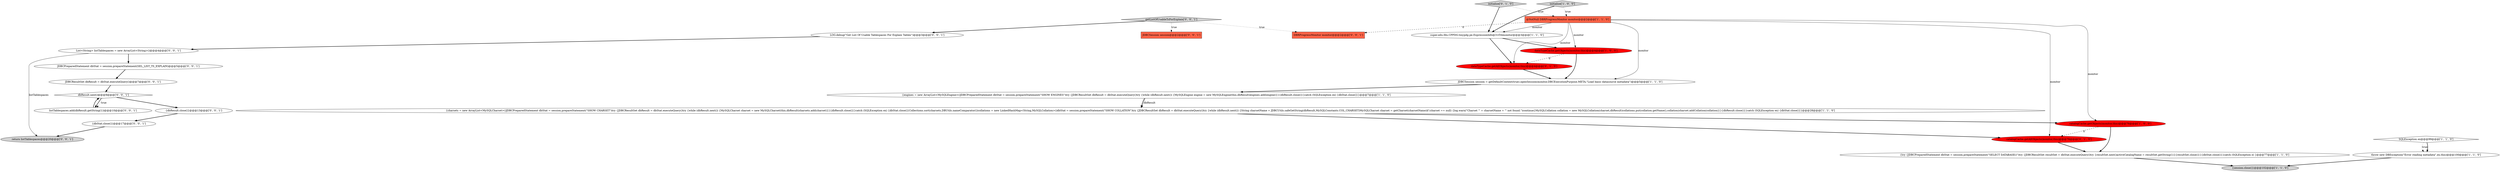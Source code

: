 digraph {
20 [style = filled, label = "List<String> listTablespaces = new ArrayList<String>()@@@4@@@['0', '0', '1']", fillcolor = white, shape = ellipse image = "AAA0AAABBB3BBB"];
1 [style = filled, label = "{session.close()}@@@102@@@['1', '1', '0']", fillcolor = lightgray, shape = ellipse image = "AAA0AAABBB1BBB"];
8 [style = filled, label = "super.edu.fdu.CPPDG.tinypdg.pe.ExpressionInfo@31f34monitor@@@3@@@['1', '1', '0']", fillcolor = white, shape = ellipse image = "AAA0AAABBB1BBB"];
13 [style = filled, label = "initialize['0', '1', '0']", fillcolor = lightgray, shape = diamond image = "AAA0AAABBB2BBB"];
18 [style = filled, label = "JDBCResultSet dbResult = dbStat.executeQuery()@@@7@@@['0', '0', '1']", fillcolor = white, shape = ellipse image = "AAA0AAABBB3BBB"];
11 [style = filled, label = "initialize['1', '0', '0']", fillcolor = lightgray, shape = diamond image = "AAA0AAABBB1BBB"];
9 [style = filled, label = "{charsets = new ArrayList<MySQLCharset>()JDBCPreparedStatement dbStat = session.prepareStatement(\"SHOW CHARSET\")try {JDBCResultSet dbResult = dbStat.executeQuery()try {while (dbResult.next()) {MySQLCharset charset = new MySQLCharset(this,dbResult)charsets.add(charset)}}{dbResult.close()}}catch (SQLException ex) {dbStat.close()}Collections.sort(charsets,DBUtils.nameComparator())collations = new LinkedHashMap<String,MySQLCollation>()dbStat = session.prepareStatement(\"SHOW COLLATION\")try {JDBCResultSet dbResult = dbStat.executeQuery()try {while (dbResult.next()) {String charsetName = JDBCUtils.safeGetString(dbResult,MySQLConstants.COL_CHARSET)MySQLCharset charset = getCharset(charsetName)if (charset == null) {log.warn(\"Charset '\" + charsetName + \"' not found.\")continue}MySQLCollation collation = new MySQLCollation(charset,dbResult)collations.put(collation.getName(),collation)charset.addCollation(collation)}}{dbResult.close()}}catch (SQLException ex) {dbStat.close()}}@@@28@@@['1', '1', '0']", fillcolor = white, shape = ellipse image = "AAA0AAABBB1BBB"];
19 [style = filled, label = "{dbResult.close()}@@@13@@@['0', '0', '1']", fillcolor = white, shape = ellipse image = "AAA0AAABBB3BBB"];
3 [style = filled, label = "SQLException ex@@@99@@@['1', '1', '0']", fillcolor = white, shape = diamond image = "AAA0AAABBB1BBB"];
2 [style = filled, label = "catalogCache.getObjects(monitor,this)@@@76@@@['1', '0', '0']", fillcolor = red, shape = ellipse image = "AAA1AAABBB1BBB"];
21 [style = filled, label = "return listTablespaces@@@20@@@['0', '0', '1']", fillcolor = lightgray, shape = ellipse image = "AAA0AAABBB3BBB"];
25 [style = filled, label = "DBRProgressMonitor monitor@@@2@@@['0', '0', '1']", fillcolor = tomato, shape = box image = "AAA0AAABBB3BBB"];
23 [style = filled, label = "JDBCSession session@@@2@@@['0', '0', '1']", fillcolor = tomato, shape = box image = "AAA0AAABBB3BBB"];
17 [style = filled, label = "JDBCPreparedStatement dbStat = session.prepareStatement(SEL_LIST_TS_EXPLAIN)@@@5@@@['0', '0', '1']", fillcolor = white, shape = ellipse image = "AAA0AAABBB3BBB"];
10 [style = filled, label = "{engines = new ArrayList<MySQLEngine>()JDBCPreparedStatement dbStat = session.prepareStatement(\"SHOW ENGINES\")try {JDBCResultSet dbResult = dbStat.executeQuery()try {while (dbResult.next()) {MySQLEngine engine = new MySQLEngine(this,dbResult)engines.add(engine)}}{dbResult.close()}}catch (SQLException ex) {dbStat.close()}}@@@7@@@['1', '1', '0']", fillcolor = white, shape = ellipse image = "AAA0AAABBB1BBB"];
0 [style = filled, label = "JDBCSession session = getDefaultContext(true).openSession(monitor,DBCExecutionPurpose.META,\"Load basic datasource metadata\")@@@5@@@['1', '1', '0']", fillcolor = white, shape = ellipse image = "AAA0AAABBB1BBB"];
4 [style = filled, label = "{try {JDBCPreparedStatement dbStat = session.prepareStatement(\"SELECT DATABASE()\")try {JDBCResultSet resultSet = dbStat.executeQuery()try {resultSet.next()activeCatalogName = resultSet.getString(1)}{resultSet.close()}}{dbStat.close()}}catch (SQLException e) }@@@77@@@['1', '1', '0']", fillcolor = white, shape = ellipse image = "AAA0AAABBB1BBB"];
15 [style = filled, label = "LOG.debug(\"Get List Of Usable Tablespaces For Explain Tables\")@@@3@@@['0', '0', '1']", fillcolor = white, shape = ellipse image = "AAA0AAABBB3BBB"];
26 [style = filled, label = "listTablespaces.add(dbResult.getString(1))@@@10@@@['0', '0', '1']", fillcolor = white, shape = ellipse image = "AAA0AAABBB3BBB"];
12 [style = filled, label = "dataTypeCache.getAllObjects(monitor,this)@@@4@@@['0', '1', '0']", fillcolor = red, shape = ellipse image = "AAA1AAABBB2BBB"];
22 [style = filled, label = "getListOfUsableTsForExplain['0', '0', '1']", fillcolor = lightgray, shape = diamond image = "AAA0AAABBB3BBB"];
24 [style = filled, label = "dbResult.next()@@@9@@@['0', '0', '1']", fillcolor = white, shape = diamond image = "AAA0AAABBB3BBB"];
6 [style = filled, label = "@NotNull DBRProgressMonitor monitor@@@2@@@['1', '1', '0']", fillcolor = tomato, shape = box image = "AAA0AAABBB1BBB"];
16 [style = filled, label = "{dbStat.close()}@@@17@@@['0', '0', '1']", fillcolor = white, shape = ellipse image = "AAA0AAABBB3BBB"];
5 [style = filled, label = "dataTypeCache.getObjects(monitor,this)@@@4@@@['1', '0', '0']", fillcolor = red, shape = ellipse image = "AAA1AAABBB1BBB"];
14 [style = filled, label = "catalogCache.getAllObjects(monitor,this)@@@76@@@['0', '1', '0']", fillcolor = red, shape = ellipse image = "AAA1AAABBB2BBB"];
7 [style = filled, label = "throw new DBException(\"Error reading metadata\",ex,this)@@@100@@@['1', '1', '0']", fillcolor = white, shape = ellipse image = "AAA0AAABBB1BBB"];
13->6 [style = dotted, label="true"];
6->2 [style = solid, label="monitor"];
6->0 [style = solid, label="monitor"];
3->7 [style = dotted, label="true"];
18->24 [style = bold, label=""];
20->17 [style = bold, label=""];
7->1 [style = bold, label=""];
24->19 [style = bold, label=""];
22->15 [style = bold, label=""];
5->12 [style = dashed, label="0"];
22->23 [style = dotted, label="true"];
9->2 [style = bold, label=""];
6->8 [style = solid, label="monitor"];
22->25 [style = dotted, label="true"];
10->9 [style = solid, label="dbResult"];
26->24 [style = bold, label=""];
2->4 [style = bold, label=""];
12->0 [style = bold, label=""];
6->12 [style = solid, label="monitor"];
6->14 [style = solid, label="monitor"];
6->5 [style = solid, label="monitor"];
19->16 [style = bold, label=""];
24->26 [style = bold, label=""];
0->10 [style = bold, label=""];
2->14 [style = dashed, label="0"];
8->5 [style = bold, label=""];
5->0 [style = bold, label=""];
3->7 [style = bold, label=""];
24->26 [style = dotted, label="true"];
6->25 [style = dashed, label="0"];
11->6 [style = dotted, label="true"];
15->20 [style = bold, label=""];
16->21 [style = bold, label=""];
20->21 [style = solid, label="listTablespaces"];
9->14 [style = bold, label=""];
11->8 [style = bold, label=""];
10->9 [style = bold, label=""];
4->1 [style = bold, label=""];
13->8 [style = bold, label=""];
8->12 [style = bold, label=""];
17->18 [style = bold, label=""];
14->4 [style = bold, label=""];
}
